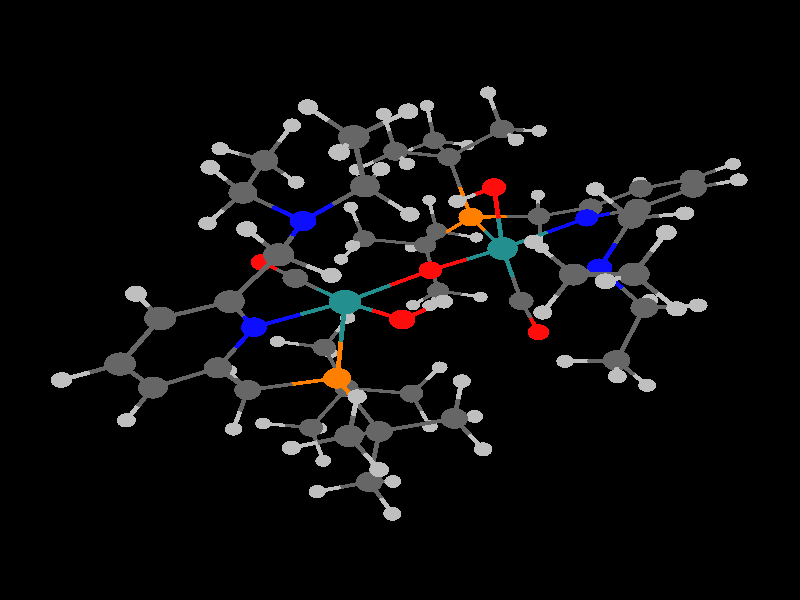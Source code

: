 global_settings {
	ambient_light rgb <0.200000002980232, 0.200000002980232, 0.200000002980232>
	max_trace_level 15
}

background { color rgb <0,0,0> }

camera {
	perspective
	location <-10.2051560553471, -20.3922798595281, -3.00926082283267>
	angle 40
	up <0.522169643495748, -0.344104570535094, 0.78034025139575>
	right <0.746540783627538, -0.257951622446991, -0.613300757261677> * 1
	direction <0.412329627594604, 0.902802860548095, 0.122193589004792> }

light_source {
	<43.9427768813769, -107.77987986832, -5.31667710092318>
	color rgb <1, 1, 1>
	fade_distance 159.66947776843
	fade_power 0
	parallel
	point_at <-43.9427768813769, 107.77987986832, 5.31667710092318>
}

light_source {
	<-2.03970395345158, 33.2822672528494, 87.6565932752919>
	color rgb <0.300000011920929, 0.300000011920929, 0.300000011920929>
	fade_distance 159.66947776843
	fade_power 0
	parallel
	point_at <2.03970395345158, -33.2822672528494, -87.6565932752919>
}

#default {
	finish {ambient .8 diffuse 1 specular 1 roughness .005 metallic 0.5}
}

union {
}
union {
cylinder {
	<1.568954, -0.687094, -5.169168>, 	<1.41104836444186, -0.899768470949413, -4.74283241313675>, 0.05
	pigment { rgbt <0.75, 0.75, 0.75, 0> }
}
cylinder {
	<1.41104836444186, -0.899768470949413, -4.74283241313675>, 	<1.222941, -1.15312, -4.234954>, 0.05
	pigment { rgbt <0.400000005960464, 0.400000005960464, 0.400000005960464, 0> }
}
cylinder {
	<-4.349431, 1.028586, -4.644728>, 	<-4.21000627168451, 1.2814532013926, -4.23232959624133>, 0.05
	pigment { rgbt <0.75, 0.75, 0.75, 0> }
}
cylinder {
	<-4.21000627168451, 1.2814532013926, -4.23232959624133>, 	<-4.043995, 1.582539, -3.741292>, 0.05
	pigment { rgbt <0.400000005960464, 0.400000005960464, 0.400000005960464, 0> }
}
cylinder {
	<0.485572, -1.925159, -4.499652>, 	<0.822078035117165, -1.57283094871791, -4.37885430646604>, 0.05
	pigment { rgbt <0.75, 0.75, 0.75, 0> }
}
cylinder {
	<0.822078035117165, -1.57283094871791, -4.37885430646604>, 	<1.222941, -1.15312, -4.234954>, 0.05
	pigment { rgbt <0.400000005960464, 0.400000005960464, 0.400000005960464, 0> }
}
cylinder {
	<-2.302043, -0.421334, -4.395086>, 	<-2.18579927454827, -0.188495503024698, -3.96384210637848>, 0.05
	pigment { rgbt <0.75, 0.75, 0.75, 0> }
}
cylinder {
	<-2.18579927454827, -0.188495503024698, -3.96384210637848>, 	<-2.0474, 0.088721, -3.450405>, 0.05
	pigment { rgbt <0.400000005960464, 0.400000005960464, 0.400000005960464, 0> }
}
cylinder {
	<1.222941, -1.15312, -4.234954>, 	<0.946419100869423, -0.735621919547315, -3.9107933365865>, 0.05
	pigment { rgbt <0.400000005960464, 0.400000005960464, 0.400000005960464, 0> }
}
cylinder {
	<0.946419100869423, -0.735621919547315, -3.9107933365865>, 	<0.714398, -0.385312, -3.6388>, 0.05
	pigment { rgbt <0.75, 0.75, 0.75, 0> }
}
cylinder {
	<1.222941, -1.15312, -4.234954>, 	<1.815443, -1.437069, -3.8586355>, 0.05
	pigment { rgbt <0.400000005960464, 0.400000005960464, 0.400000005960464, 0> }
}
cylinder {
	<1.815443, -1.437069, -3.8586355>, 	<2.407945, -1.721018, -3.482317>, 0.05
	pigment { rgbt <0.400000005960464, 0.400000005960464, 0.400000005960464, 0> }
}
cylinder {
	<-3.397819, 2.406912, -4.071776>, 	<-3.692667650565, 2.03075246047482, -3.92097689660816>, 0.05
	pigment { rgbt <0.75, 0.75, 0.75, 0> }
}
cylinder {
	<-3.692667650565, 2.03075246047482, -3.92097689660816>, 	<-4.043995, 1.582539, -3.741292>, 0.05
	pigment { rgbt <0.400000005960464, 0.400000005960464, 0.400000005960464, 0> }
}
cylinder {
	<2.853437, -2.560238, -4.059489>, 	<2.64992602901705, -2.17686304137377, -3.79582358256451>, 0.05
	pigment { rgbt <0.75, 0.75, 0.75, 0> }
}
cylinder {
	<2.64992602901705, -2.17686304137377, -3.79582358256451>, 	<2.407945, -1.721018, -3.482317>, 0.05
	pigment { rgbt <0.400000005960464, 0.400000005960464, 0.400000005960464, 0> }
}
cylinder {
	<1.184073, -4.274653, -3.785843>, 	<1.11450344893663, -4.32107773456669, -3.29008366877336>, 0.05
	pigment { rgbt <0.75, 0.75, 0.75, 0> }
}
cylinder {
	<1.11450344893663, -4.32107773456669, -3.29008366877336>, 	<1.03165, -4.376367, -2.699662>, 0.05
	pigment { rgbt <0.400000005960464, 0.400000005960464, 0.400000005960464, 0> }
}
cylinder {
	<-4.043995, 1.582539, -3.741292>, 	<-4.54135923112815, 1.8129799443031, -3.50074032513534>, 0.05
	pigment { rgbt <0.400000005960464, 0.400000005960464, 0.400000005960464, 0> }
}
cylinder {
	<-4.54135923112815, 1.8129799443031, -3.50074032513534>, 	<-4.958961, 2.006465, -3.298766>, 0.05
	pigment { rgbt <0.75, 0.75, 0.75, 0> }
}
cylinder {
	<-4.043995, 1.582539, -3.741292>, 	<-3.689323, 1.093913, -3.273445>, 0.05
	pigment { rgbt <0.400000005960464, 0.400000005960464, 0.400000005960464, 0> }
}
cylinder {
	<-3.689323, 1.093913, -3.273445>, 	<-3.334651, 0.605287, -2.805598>, 0.05
	pigment { rgbt <0.400000005960464, 0.400000005960464, 0.400000005960464, 0> }
}
cylinder {
	<-1.3366, 0.891305, -3.685282>, 	<-1.66091311862764, 0.52511406021293, -3.57811585992698>, 0.05
	pigment { rgbt <0.75, 0.75, 0.75, 0> }
}
cylinder {
	<-1.66091311862764, 0.52511406021293, -3.57811585992698>, 	<-2.0474, 0.088721, -3.450405>, 0.05
	pigment { rgbt <0.400000005960464, 0.400000005960464, 0.400000005960464, 0> }
}
cylinder {
	<-4.463719, -1.065224, -3.537707>, 	<-4.37106880445379, -0.849317756528368, -3.09226873243347>, 0.05
	pigment { rgbt <0.75, 0.75, 0.75, 0> }
}
cylinder {
	<-4.37106880445379, -0.849317756528368, -3.09226873243347>, 	<-4.260757, -0.592254, -2.561918>, 0.05
	pigment { rgbt <0.400000005960464, 0.400000005960464, 0.400000005960464, 0> }
}
cylinder {
	<2.407945, -1.721018, -3.482317>, 	<2.83433819644612, -1.30232531500901, -3.4404406109602>, 0.05
	pigment { rgbt <0.400000005960464, 0.400000005960464, 0.400000005960464, 0> }
}
cylinder {
	<2.83433819644612, -1.30232531500901, -3.4404406109602>, 	<3.192401, -0.950729, -3.405275>, 0.05
	pigment { rgbt <0.75, 0.75, 0.75, 0> }
}
cylinder {
	<2.407945, -1.721018, -3.482317>, 	<2.25043535689289, -1.93749383401835, -2.78867438355241>, 0.05
	pigment { rgbt <0.400000005960464, 0.400000005960464, 0.400000005960464, 0> }
}
cylinder {
	<2.25043535689289, -1.93749383401835, -2.78867438355241>, 	<2.09801, -2.146982, -2.117422>, 0.05
	pigment { rgbt <0.0500000007450581, 0.0500000007450581, 1, 0> }
}
cylinder {
	<-2.0474, 0.088721, -3.450405>, 	<-2.6910255, 0.347004, -3.1280015>, 0.05
	pigment { rgbt <0.400000005960464, 0.400000005960464, 0.400000005960464, 0> }
}
cylinder {
	<-2.6910255, 0.347004, -3.1280015>, 	<-3.334651, 0.605287, -2.805598>, 0.05
	pigment { rgbt <0.400000005960464, 0.400000005960464, 0.400000005960464, 0> }
}
cylinder {
	<-2.0474, 0.088721, -3.450405>, 	<-1.79086585834551, -0.306443729004867, -3.08346931343157>, 0.05
	pigment { rgbt <0.400000005960464, 0.400000005960464, 0.400000005960464, 0> }
}
cylinder {
	<-1.79086585834551, -0.306443729004867, -3.08346931343157>, 	<-1.575572, -0.638082, -2.775522>, 0.05
	pigment { rgbt <0.75, 0.75, 0.75, 0> }
}
cylinder {
	<-1.503027, 3.020526, -3.356577>, 	<-1.3426600433989, 3.08898000175371, -2.8866569033319>, 0.05
	pigment { rgbt <0.75, 0.75, 0.75, 0> }
}
cylinder {
	<-1.3426600433989, 3.08898000175371, -2.8866569033319>, 	<-1.151578, 3.170545, -2.326733>, 0.05
	pigment { rgbt <0.400000005960464, 0.400000005960464, 0.400000005960464, 0> }
}
cylinder {
	<-3.334651, 0.605287, -2.805598>, 	<-3.797704, 0.00651650000000004, -2.683758>, 0.05
	pigment { rgbt <0.400000005960464, 0.400000005960464, 0.400000005960464, 0> }
}
cylinder {
	<-3.797704, 0.00651650000000004, -2.683758>, 	<-4.260757, -0.592254, -2.561918>, 0.05
	pigment { rgbt <0.400000005960464, 0.400000005960464, 0.400000005960464, 0> }
}
cylinder {
	<-3.334651, 0.605287, -2.805598>, 	<-3.11213134476039, 0.967020510830412, -1.9628541127943>, 0.05
	pigment { rgbt <0.400000005960464, 0.400000005960464, 0.400000005960464, 0> }
}
cylinder {
	<-3.11213134476039, 0.967020510830412, -1.9628541127943>, 	<-2.885839, 1.334887, -1.105822>, 0.05
	pigment { rgbt <1, 0.5, 0, 0> }
}
cylinder {
	<1.03165, -4.376367, -2.699662>, 	<0.520090079140864, -4.67569145258838, -2.61832393398663>, 0.05
	pigment { rgbt <0.400000005960464, 0.400000005960464, 0.400000005960464, 0> }
}
cylinder {
	<0.520090079140864, -4.67569145258838, -2.61832393398663>, 	<0.090619, -4.926984, -2.550038>, 0.05
	pigment { rgbt <0.75, 0.75, 0.75, 0> }
}
cylinder {
	<1.03165, -4.376367, -2.699662>, 	<1.47397284152422, -4.71587064966772, -2.48230740892184>, 0.05
	pigment { rgbt <0.400000005960464, 0.400000005960464, 0.400000005960464, 0> }
}
cylinder {
	<1.47397284152422, -4.71587064966772, -2.48230740892184>, 	<1.845342, -5.000914, -2.299819>, 0.05
	pigment { rgbt <0.75, 0.75, 0.75, 0> }
}
cylinder {
	<1.03165, -4.376367, -2.699662>, 	<0.984031, -3.701291, -2.3501345>, 0.05
	pigment { rgbt <0.400000005960464, 0.400000005960464, 0.400000005960464, 0> }
}
cylinder {
	<0.984031, -3.701291, -2.3501345>, 	<0.936412, -3.026215, -2.000607>, 0.05
	pigment { rgbt <0.400000005960464, 0.400000005960464, 0.400000005960464, 0> }
}
cylinder {
	<-3.86357, 3.856238, -2.694886>, 	<-3.65524605920309, 3.96763017772171, -2.25477849050583>, 0.05
	pigment { rgbt <0.75, 0.75, 0.75, 0> }
}
cylinder {
	<-3.65524605920309, 3.96763017772171, -2.25477849050583>, 	<-3.406884, 4.100431, -1.730086>, 0.05
	pigment { rgbt <0.400000005960464, 0.400000005960464, 0.400000005960464, 0> }
}
cylinder {
	<1.960538, 1.730063, -2.651567>, 	<1.93537090740357, 1.40215146260866, -2.18558149194882>, 0.05
	pigment { rgbt <1, 0.0500000007450581, 0.0500000007450581, 0> }
}
cylinder {
	<1.93537090740357, 1.40215146260866, -2.18558149194882>, 	<1.908933, 1.057682, -1.696066>, 0.05
	pigment { rgbt <0.400000005960464, 0.400000005960464, 0.400000005960464, 0> }
}
cylinder {
	<-4.260757, -0.592254, -2.561918>, 	<-4.78873709333667, -0.429538996274671, -2.3319214990172>, 0.05
	pigment { rgbt <0.400000005960464, 0.400000005960464, 0.400000005960464, 0> }
}
cylinder {
	<-4.78873709333667, -0.429538996274671, -2.3319214990172>, 	<-5.232021, -0.292926, -2.13882>, 0.05
	pigment { rgbt <0.75, 0.75, 0.75, 0> }
}
cylinder {
	<-4.260757, -0.592254, -2.561918>, 	<-3.99159890691414, -0.994627647689052, -2.21128800157256>, 0.05
	pigment { rgbt <0.400000005960464, 0.400000005960464, 0.400000005960464, 0> }
}
cylinder {
	<-3.99159890691414, -0.994627647689052, -2.21128800157256>, 	<-3.765669, -1.332378, -1.916971>, 0.05
	pigment { rgbt <0.75, 0.75, 0.75, 0> }
}
cylinder {
	<0.065265, -2.47795, -2.380492>, 	<0.462727113200479, -2.72809672092524, -2.20716890427314>, 0.05
	pigment { rgbt <0.75, 0.75, 0.75, 0> }
}
cylinder {
	<0.462727113200479, -2.72809672092524, -2.20716890427314>, 	<0.936412, -3.026215, -2.000607>, 0.05
	pigment { rgbt <0.400000005960464, 0.400000005960464, 0.400000005960464, 0> }
}
cylinder {
	<-1.151578, 3.170545, -2.326733>, 	<-0.883600092086452, 3.70605728687843, -2.30505280493213>, 0.05
	pigment { rgbt <0.400000005960464, 0.400000005960464, 0.400000005960464, 0> }
}
cylinder {
	<-0.883600092086452, 3.70605728687843, -2.30505280493213>, 	<-0.658555, 4.155775, -2.286846>, 0.05
	pigment { rgbt <0.75, 0.75, 0.75, 0> }
}
cylinder {
	<-1.151578, 3.170545, -2.326733>, 	<-0.738055803534386, 2.75644100052744, -2.21033923040287>, 0.05
	pigment { rgbt <0.400000005960464, 0.400000005960464, 0.400000005960464, 0> }
}
cylinder {
	<-0.738055803534386, 2.75644100052744, -2.21033923040287>, 	<-0.391065, 2.408962, -2.112672>, 0.05
	pigment { rgbt <0.75, 0.75, 0.75, 0> }
}
cylinder {
	<-1.151578, 3.170545, -2.326733>, 	<-1.7228245, 3.152068, -1.819953>, 0.05
	pigment { rgbt <0.400000005960464, 0.400000005960464, 0.400000005960464, 0> }
}
cylinder {
	<-1.7228245, 3.152068, -1.819953>, 	<-2.294071, 3.133591, -1.313173>, 0.05
	pigment { rgbt <0.400000005960464, 0.400000005960464, 0.400000005960464, 0> }
}
cylinder {
	<2.09801, -2.146982, -2.117422>, 	<1.52674852818451, -2.57937938502369, -2.05997363246655>, 0.05
	pigment { rgbt <0.0500000007450581, 0.0500000007450581, 1, 0> }
}
cylinder {
	<1.52674852818451, -2.57937938502369, -2.05997363246655>, 	<0.936412, -3.026215, -2.000607>, 0.05
	pigment { rgbt <0.400000005960464, 0.400000005960464, 0.400000005960464, 0> }
}
cylinder {
	<2.09801, -2.146982, -2.117422>, 	<2.67206402296035, -2.43769832996939, -1.80604056903883>, 0.05
	pigment { rgbt <0.0500000007450581, 0.0500000007450581, 1, 0> }
}
cylinder {
	<2.67206402296035, -2.43769832996939, -1.80604056903883>, 	<3.265391, -2.738175, -1.484205>, 0.05
	pigment { rgbt <0.400000005960464, 0.400000005960464, 0.400000005960464, 0> }
}
cylinder {
	<3.675017, -3.590363, -2.060686>, 	<3.48795904816093, -3.20120669189984, -1.79743280041272>, 0.05
	pigment { rgbt <0.75, 0.75, 0.75, 0> }
}
cylinder {
	<3.48795904816093, -3.20120669189984, -1.79743280041272>, 	<3.265391, -2.738175, -1.484205>, 0.05
	pigment { rgbt <0.400000005960464, 0.400000005960464, 0.400000005960464, 0> }
}
cylinder {
	<0.936412, -3.026215, -2.000607>, 	<0.847702162869345, -3.09985463529524, -1.41385311403712>, 0.05
	pigment { rgbt <0.400000005960464, 0.400000005960464, 0.400000005960464, 0> }
}
cylinder {
	<0.847702162869345, -3.09985463529524, -1.41385311403712>, 	<0.773234, -3.161672, -0.921298>, 0.05
	pigment { rgbt <0.75, 0.75, 0.75, 0> }
}
cylinder {
	<5.92828, -3.027757, -1.955936>, 	<5.82046909249083, -2.58698153183913, -1.75264483780192>, 0.05
	pigment { rgbt <0.75, 0.75, 0.75, 0> }
}
cylinder {
	<5.82046909249083, -2.58698153183913, -1.75264483780192>, 	<5.691843, -2.061105, -1.510104>, 0.05
	pigment { rgbt <0.400000005960464, 0.400000005960464, 0.400000005960464, 0> }
}
cylinder {
	<-2.969347, 5.109058, -1.818883>, 	<-3.16907524141309, 4.64863683115769, -1.77834867112551>, 0.05
	pigment { rgbt <0.75, 0.75, 0.75, 0> }
}
cylinder {
	<-3.16907524141309, 4.64863683115769, -1.77834867112551>, 	<-3.406884, 4.100431, -1.730086>, 0.05
	pigment { rgbt <0.400000005960464, 0.400000005960464, 0.400000005960464, 0> }
}
cylinder {
	<-3.406884, 4.100431, -1.730086>, 	<-2.8504775, 3.617011, -1.5216295>, 0.05
	pigment { rgbt <0.400000005960464, 0.400000005960464, 0.400000005960464, 0> }
}
cylinder {
	<-2.8504775, 3.617011, -1.5216295>, 	<-2.294071, 3.133591, -1.313173>, 0.05
	pigment { rgbt <0.400000005960464, 0.400000005960464, 0.400000005960464, 0> }
}
cylinder {
	<-3.406884, 4.100431, -1.730086>, 	<-3.8398636264025, 4.13537778775966, -1.31915802880798>, 0.05
	pigment { rgbt <0.400000005960464, 0.400000005960464, 0.400000005960464, 0> }
}
cylinder {
	<-3.8398636264025, 4.13537778775966, -1.31915802880798>, 	<-4.20333, 4.164714, -0.974203>, 0.05
	pigment { rgbt <0.75, 0.75, 0.75, 0> }
}
cylinder {
	<1.908933, 1.057682, -1.696066>, 	<1.92930205419998, 0.474039556511816, -1.03110824879404>, 0.05
	pigment { rgbt <0.400000005960464, 0.400000005960464, 0.400000005960464, 0> }
}
cylinder {
	<1.92930205419998, 0.474039556511816, -1.03110824879404>, 	<1.95096, -0.146534, -0.324074>, 0.05
	pigment { rgbt <0.140000000596046, 0.560000002384186, 0.560000002384186, 0> }
}
cylinder {
	<5.691843, -2.061105, -1.510104>, 	<5.0265085, -1.903493, -1.3799065>, 0.05
	pigment { rgbt <0.400000005960464, 0.400000005960464, 0.400000005960464, 0> }
}
cylinder {
	<5.0265085, -1.903493, -1.3799065>, 	<4.361174, -1.745881, -1.249709>, 0.05
	pigment { rgbt <0.400000005960464, 0.400000005960464, 0.400000005960464, 0> }
}
cylinder {
	<5.691843, -2.061105, -1.510104>, 	<6.1911955, -1.604025, -1.353957>, 0.05
	pigment { rgbt <0.400000005960464, 0.400000005960464, 0.400000005960464, 0> }
}
cylinder {
	<6.1911955, -1.604025, -1.353957>, 	<6.690548, -1.146945, -1.19781>, 0.05
	pigment { rgbt <0.400000005960464, 0.400000005960464, 0.400000005960464, 0> }
}
cylinder {
	<3.265391, -2.738175, -1.484205>, 	<3.8132825, -2.242028, -1.366957>, 0.05
	pigment { rgbt <0.400000005960464, 0.400000005960464, 0.400000005960464, 0> }
}
cylinder {
	<3.8132825, -2.242028, -1.366957>, 	<4.361174, -1.745881, -1.249709>, 0.05
	pigment { rgbt <0.400000005960464, 0.400000005960464, 0.400000005960464, 0> }
}
cylinder {
	<3.265391, -2.738175, -1.484205>, 	<3.08679572363111, -2.91875269388128, -0.939874886203826>, 0.05
	pigment { rgbt <0.400000005960464, 0.400000005960464, 0.400000005960464, 0> }
}
cylinder {
	<3.08679572363111, -2.91875269388128, -0.939874886203826>, 	<2.936744, -3.07047, -0.482541>, 0.05
	pigment { rgbt <0.75, 0.75, 0.75, 0> }
}
cylinder {
	<7.739072, -1.37674, -1.395268>, 	<7.2609234524462, -1.27194874535526, -1.30522308361957>, 0.05
	pigment { rgbt <0.75, 0.75, 0.75, 0> }
}
cylinder {
	<7.2609234524462, -1.27194874535526, -1.30522308361957>, 	<6.690548, -1.146945, -1.19781>, 0.05
	pigment { rgbt <0.400000005960464, 0.400000005960464, 0.400000005960464, 0> }
}
cylinder {
	<-2.294071, 3.133591, -1.313173>, 	<-2.58746971207201, 2.24179313834008, -1.21036832596078>, 0.05
	pigment { rgbt <0.400000005960464, 0.400000005960464, 0.400000005960464, 0> }
}
cylinder {
	<-2.58746971207201, 2.24179313834008, -1.21036832596078>, 	<-2.885839, 1.334887, -1.105822>, 0.05
	pigment { rgbt <1, 0.5, 0, 0> }
}
cylinder {
	<-2.294071, 3.133591, -1.313173>, 	<-2.030799, 3.3670145, -0.635967>, 0.05
	pigment { rgbt <0.400000005960464, 0.400000005960464, 0.400000005960464, 0> }
}
cylinder {
	<-2.030799, 3.3670145, -0.635967>, 	<-1.767527, 3.600438, 0.041239>, 0.05
	pigment { rgbt <0.400000005960464, 0.400000005960464, 0.400000005960464, 0> }
}
cylinder {
	<4.361174, -1.745881, -1.249709>, 	<4.18404931770693, -1.14122207063705, -0.974932546388512>, 0.05
	pigment { rgbt <0.400000005960464, 0.400000005960464, 0.400000005960464, 0> }
}
cylinder {
	<4.18404931770693, -1.14122207063705, -0.974932546388512>, 	<4.013109, -0.557675, -0.70975>, 0.05
	pigment { rgbt <0.0500000007450581, 0.0500000007450581, 1, 0> }
}
cylinder {
	<6.690548, -1.146945, -1.19781>, 	<6.508526, -0.541004, -0.911377>, 0.05
	pigment { rgbt <0.400000005960464, 0.400000005960464, 0.400000005960464, 0> }
}
cylinder {
	<6.508526, -0.541004, -0.911377>, 	<6.326504, 0.064937, -0.624944>, 0.05
	pigment { rgbt <0.400000005960464, 0.400000005960464, 0.400000005960464, 0> }
}
cylinder {
	<-2.885839, 1.334887, -1.105822>, 	<-3.71548633987022, 1.46903586467381, -0.679579388287301>, 0.05
	pigment { rgbt <1, 0.5, 0, 0> }
}
cylinder {
	<-3.71548633987022, 1.46903586467381, -0.679579388287301>, 	<-4.531047, 1.600907, -0.260574>, 0.05
	pigment { rgbt <0.400000005960464, 0.400000005960464, 0.400000005960464, 0> }
}
cylinder {
	<-2.885839, 1.334887, -1.105822>, 	<-2.42663971921674, 0.60786886853079, -0.403031061053926>, 0.05
	pigment { rgbt <1, 0.5, 0, 0> }
}
cylinder {
	<-2.42663971921674, 0.60786886853079, -0.403031061053926>, 	<-1.950901, -0.145335, 0.325073>, 0.05
	pigment { rgbt <0.140000000596046, 0.560000002384186, 0.560000002384186, 0> }
}
cylinder {
	<-1.038227, -1.826074, -1.006795>, 	<-1.48920487898239, -1.81526668834271, -0.965967119588443>, 0.05
	pigment { rgbt <0.75, 0.75, 0.75, 0> }
}
cylinder {
	<-1.48920487898239, -1.81526668834271, -0.965967119588443>, 	<-2.00709, -1.802856, -0.919082>, 0.05
	pigment { rgbt <1, 0.0500000007450581, 0.0500000007450581, 0> }
}
cylinder {
	<-5.311943, 2.007382, -0.919498>, 	<-4.95558171332982, 1.82188744758936, -0.618798541355238>, 0.05
	pigment { rgbt <0.75, 0.75, 0.75, 0> }
}
cylinder {
	<-4.95558171332982, 1.82188744758936, -0.618798541355238>, 	<-4.531047, 1.600907, -0.260574>, 0.05
	pigment { rgbt <0.400000005960464, 0.400000005960464, 0.400000005960464, 0> }
}
cylinder {
	<-2.00709, -1.802856, -0.919082>, 	<-1.9801446083509, -1.00799308178445, -0.322448428532449>, 0.05
	pigment { rgbt <1, 0.0500000007450581, 0.0500000007450581, 0> }
}
cylinder {
	<-1.9801446083509, -1.00799308178445, -0.322448428532449>, 	<-1.950901, -0.145335, 0.325073>, 0.05
	pigment { rgbt <0.140000000596046, 0.560000002384186, 0.560000002384186, 0> }
}
cylinder {
	<2.545158, 3.606855, -0.828865>, 	<2.18987144421407, 3.60375045246357, -0.474477453275776>, 0.05
	pigment { rgbt <0.75, 0.75, 0.75, 0> }
}
cylinder {
	<2.18987144421407, 3.60375045246357, -0.474477453275776>, 	<1.766618, 3.600052, -0.052295>, 0.05
	pigment { rgbt <0.400000005960464, 0.400000005960464, 0.400000005960464, 0> }
}
cylinder {
	<4.013109, -0.557675, -0.70975>, 	<4.48797786028407, -0.120813859476243, -0.552637444281715>, 0.05
	pigment { rgbt <0.0500000007450581, 0.0500000007450581, 1, 0> }
}
cylinder {
	<4.48797786028407, -0.120813859476243, -0.552637444281715>, 	<4.980008, 0.331835, -0.389847>, 0.05
	pigment { rgbt <0.400000005960464, 0.400000005960464, 0.400000005960464, 0> }
}
cylinder {
	<4.013109, -0.557675, -0.70975>, 	<3.02061878557903, -0.359797242744218, -0.524128274345344>, 0.05
	pigment { rgbt <0.0500000007450581, 0.0500000007450581, 1, 0> }
}
cylinder {
	<3.02061878557903, -0.359797242744218, -0.524128274345344>, 	<1.95096, -0.146534, -0.324074>, 0.05
	pigment { rgbt <0.140000000596046, 0.560000002384186, 0.560000002384186, 0> }
}
cylinder {
	<6.326504, 0.064937, -0.624944>, 	<5.653256, 0.198386, -0.5073955>, 0.05
	pigment { rgbt <0.400000005960464, 0.400000005960464, 0.400000005960464, 0> }
}
cylinder {
	<5.653256, 0.198386, -0.5073955>, 	<4.980008, 0.331835, -0.389847>, 0.05
	pigment { rgbt <0.400000005960464, 0.400000005960464, 0.400000005960464, 0> }
}
cylinder {
	<6.326504, 0.064937, -0.624944>, 	<6.73378645707857, 0.469620138326137, -0.475699690961451>, 0.05
	pigment { rgbt <0.400000005960464, 0.400000005960464, 0.400000005960464, 0> }
}
cylinder {
	<6.73378645707857, 0.469620138326137, -0.475699690961451>, 	<7.07516, 0.808815, -0.350607>, 0.05
	pigment { rgbt <0.75, 0.75, 0.75, 0> }
}
cylinder {
	<4.328264, 2.353522, -0.528098>, 	<4.42062791071654, 2.01069153304543, -0.170839951653474>, 0.05
	pigment { rgbt <0.75, 0.75, 0.75, 0> }
}
cylinder {
	<4.42062791071654, 2.01069153304543, -0.170839951653474>, 	<4.530596, 1.602519, 0.25451>, 0.05
	pigment { rgbt <0.400000005960464, 0.400000005960464, 0.400000005960464, 0> }
}
cylinder {
	<0.949477, 2.962483, -0.401867>, 	<1.32218855940333, 3.25328879265662, -0.242421414423286>, 0.05
	pigment { rgbt <0.75, 0.75, 0.75, 0> }
}
cylinder {
	<1.32218855940333, 3.25328879265662, -0.242421414423286>, 	<1.766618, 3.600052, -0.052295>, 0.05
	pigment { rgbt <0.400000005960464, 0.400000005960464, 0.400000005960464, 0> }
}
cylinder {
	<4.980008, 0.331835, -0.389847>, 	<4.755302, 0.967177, -0.0676685>, 0.05
	pigment { rgbt <0.400000005960464, 0.400000005960464, 0.400000005960464, 0> }
}
cylinder {
	<4.755302, 0.967177, -0.0676685>, 	<4.530596, 1.602519, 0.25451>, 0.05
	pigment { rgbt <0.400000005960464, 0.400000005960464, 0.400000005960464, 0> }
}
cylinder {
	<1.95096, -0.146534, -0.324074>, 	<0.93422210736904, -0.301489681976485, -0.15407859074215>, 0.05
	pigment { rgbt <0.140000000596046, 0.560000002384186, 0.560000002384186, 0> }
}
cylinder {
	<0.93422210736904, -0.301489681976485, -0.15407859074215>, 	<0.000194, -0.44384, 0.002088>, 0.05
	pigment { rgbt <1, 0.0500000007450581, 0.0500000007450581, 0> }
}
cylinder {
	<1.95096, -0.146534, -0.324074>, 	<1.98081110500207, -1.00723791165902, 0.32582352741923>, 0.05
	pigment { rgbt <0.140000000596046, 0.560000002384186, 0.560000002384186, 0> }
}
cylinder {
	<1.98081110500207, -1.00723791165902, 0.32582352741923>, 	<2.008316, -1.800293, 0.924641>, 0.05
	pigment { rgbt <1, 0.0500000007450581, 0.0500000007450581, 0> }
}
cylinder {
	<1.95096, -0.146534, -0.324074>, 	<2.42674739441725, 0.609081608264149, 0.401312078657098>, 0.05
	pigment { rgbt <0.140000000596046, 0.560000002384186, 0.560000002384186, 0> }
}
cylinder {
	<2.42674739441725, 0.609081608264149, 0.401312078657098>, 	<2.885992, 1.338425, 1.101477>, 0.05
	pigment { rgbt <1, 0.5, 0, 0> }
}
cylinder {
	<-4.531047, 1.600907, -0.260574>, 	<-4.7556675, 0.966514, 0.063514>, 0.05
	pigment { rgbt <0.400000005960464, 0.400000005960464, 0.400000005960464, 0> }
}
cylinder {
	<-4.7556675, 0.966514, 0.063514>, 	<-4.980288, 0.332121, 0.387602>, 0.05
	pigment { rgbt <0.400000005960464, 0.400000005960464, 0.400000005960464, 0> }
}
cylinder {
	<-4.531047, 1.600907, -0.260574>, 	<-4.42155771741817, 2.01052206392509, 0.163509121677735>, 0.05
	pigment { rgbt <0.400000005960464, 0.400000005960464, 0.400000005960464, 0> }
}
cylinder {
	<-4.42155771741817, 2.01052206392509, 0.163509121677735>, 	<-4.329596, 2.354564, 0.519703>, 0.05
	pigment { rgbt <0.75, 0.75, 0.75, 0> }
}
cylinder {
	<-1.389138, 4.630952, -0.060729>, 	<-1.56185861464288, 4.16056038851529, -0.0141843709703383>, 0.05
	pigment { rgbt <0.75, 0.75, 0.75, 0> }
}
cylinder {
	<-1.56185861464288, 4.16056038851529, -0.0141843709703383>, 	<-1.767527, 3.600438, 0.041239>, 0.05
	pigment { rgbt <0.400000005960464, 0.400000005960464, 0.400000005960464, 0> }
}
cylinder {
	<1.766618, 3.600052, -0.052295>, 	<1.56076752302183, 4.16026517757083, 0.00150863276453234>, 0.05
	pigment { rgbt <0.400000005960464, 0.400000005960464, 0.400000005960464, 0> }
}
cylinder {
	<1.56076752302183, 4.16026517757083, 0.00150863276453234>, 	<1.387894, 4.630733, 0.046693>, 0.05
	pigment { rgbt <0.75, 0.75, 0.75, 0> }
}
cylinder {
	<1.766618, 3.600052, -0.052295>, 	<2.0300035, 3.368711, 0.625567>, 0.05
	pigment { rgbt <0.400000005960464, 0.400000005960464, 0.400000005960464, 0> }
}
cylinder {
	<2.0300035, 3.368711, 0.625567>, 	<2.293389, 3.13737, 1.303429>, 0.05
	pigment { rgbt <0.400000005960464, 0.400000005960464, 0.400000005960464, 0> }
}
cylinder {
	<0.000194, -0.44384, 0.002088>, 	<-0.933991300624409, -0.300915650768984, 0.156733385961306>, 0.05
	pigment { rgbt <1, 0.0500000007450581, 0.0500000007450581, 0> }
}
cylinder {
	<-0.933991300624409, -0.300915650768984, 0.156733385961306>, 	<-1.950901, -0.145335, 0.325073>, 0.05
	pigment { rgbt <0.140000000596046, 0.560000002384186, 0.560000002384186, 0> }
}
cylinder {
	<-1.767527, 3.600438, 0.041239>, 	<-1.32300903235038, 3.25436725430002, 0.232423213504755>, 0.05
	pigment { rgbt <0.400000005960464, 0.400000005960464, 0.400000005960464, 0> }
}
cylinder {
	<-1.32300903235038, 3.25436725430002, 0.232423213504755>, 	<-0.950223, 2.964142, 0.392756>, 0.05
	pigment { rgbt <0.75, 0.75, 0.75, 0> }
}
cylinder {
	<-1.767527, 3.600438, 0.041239>, 	<-2.19082131692935, 3.6052319087825, 0.463367186929527>, 0.05
	pigment { rgbt <0.400000005960464, 0.400000005960464, 0.400000005960464, 0> }
}
cylinder {
	<-2.19082131692935, 3.6052319087825, 0.463367186929527>, 	<-2.546142, 3.609256, 0.817709>, 0.05
	pigment { rgbt <0.75, 0.75, 0.75, 0> }
}
cylinder {
	<4.530596, 1.602519, 0.25451>, 	<4.95525232213614, 1.82487262096733, 0.611743867508577>, 0.05
	pigment { rgbt <0.400000005960464, 0.400000005960464, 0.400000005960464, 0> }
}
cylinder {
	<4.95525232213614, 1.82487262096733, 0.611743867508577>, 	<5.311716, 2.01152, 0.911612>, 0.05
	pigment { rgbt <0.75, 0.75, 0.75, 0> }
}
cylinder {
	<4.530596, 1.602519, 0.25451>, 	<3.71533485400956, 1.47160263527682, 0.674367477566688>, 0.05
	pigment { rgbt <0.400000005960464, 0.400000005960464, 0.400000005960464, 0> }
}
cylinder {
	<3.71533485400956, 1.47160263527682, 0.674367477566688>, 	<2.885992, 1.338425, 1.101477>, 0.05
	pigment { rgbt <1, 0.5, 0, 0> }
}
cylinder {
	<-1.950901, -0.145335, 0.325073>, 	<-3.0206504826501, -0.358334931174126, 0.525173652769419>, 0.05
	pigment { rgbt <0.140000000596046, 0.560000002384186, 0.560000002384186, 0> }
}
cylinder {
	<-3.0206504826501, -0.358334931174126, 0.525173652769419>, 	<-4.013228, -0.555969, 0.710839>, 0.05
	pigment { rgbt <0.0500000007450581, 0.0500000007450581, 1, 0> }
}
cylinder {
	<-1.950901, -0.145335, 0.325073>, 	<-1.92995370774374, 0.477564026314132, 1.03009615151709>, 0.05
	pigment { rgbt <0.140000000596046, 0.560000002384186, 0.560000002384186, 0> }
}
cylinder {
	<-1.92995370774374, 0.477564026314132, 1.03009615151709>, 	<-1.910253, 1.063394, 1.693163>, 0.05
	pigment { rgbt <0.400000005960464, 0.400000005960464, 0.400000005960464, 0> }
}
cylinder {
	<-7.07561, 0.808242, 0.346002>, 	<-6.73417035067697, 0.469560584758866, 0.472298934953603>, 0.05
	pigment { rgbt <0.75, 0.75, 0.75, 0> }
}
cylinder {
	<-6.73417035067697, 0.469560584758866, 0.472298934953603>, 	<-6.326809, 0.06549, 0.62298>, 0.05
	pigment { rgbt <0.400000005960464, 0.400000005960464, 0.400000005960464, 0> }
}
cylinder {
	<-4.980288, 0.332121, 0.387602>, 	<-5.6535485, 0.1988055, 0.505291>, 0.05
	pigment { rgbt <0.400000005960464, 0.400000005960464, 0.400000005960464, 0> }
}
cylinder {
	<-5.6535485, 0.1988055, 0.505291>, 	<-6.326809, 0.06549, 0.62298>, 0.05
	pigment { rgbt <0.400000005960464, 0.400000005960464, 0.400000005960464, 0> }
}
cylinder {
	<-4.980288, 0.332121, 0.387602>, 	<-4.48817577052168, -0.119805405680513, 0.552089085309993>, 0.05
	pigment { rgbt <0.400000005960464, 0.400000005960464, 0.400000005960464, 0> }
}
cylinder {
	<-4.48817577052168, -0.119805405680513, 0.552089085309993>, 	<-4.013228, -0.555969, 0.710839>, 0.05
	pigment { rgbt <0.0500000007450581, 0.0500000007450581, 1, 0> }
}
cylinder {
	<-2.935701, -3.069229, 0.492523>, 	<-3.08603611191293, -2.91599875420027, 0.949252856898336>, 0.05
	pigment { rgbt <0.75, 0.75, 0.75, 0> }
}
cylinder {
	<-3.08603611191293, -2.91599875420027, 0.949252856898336>, 	<-3.264969, -2.73362, 1.492865>, 0.05
	pigment { rgbt <0.400000005960464, 0.400000005960464, 0.400000005960464, 0> }
}
cylinder {
	<-6.326809, 0.06549, 0.62298>, 	<-6.508732, -0.5395995, 0.9112635>, 0.05
	pigment { rgbt <0.400000005960464, 0.400000005960464, 0.400000005960464, 0> }
}
cylinder {
	<-6.508732, -0.5395995, 0.9112635>, 	<-6.690655, -1.144689, 1.199547>, 0.05
	pigment { rgbt <0.400000005960464, 0.400000005960464, 0.400000005960464, 0> }
}
cylinder {
	<-4.013228, -0.555969, 0.710839>, 	<-4.18405786356501, -1.13872553400065, 0.977850536087326>, 0.05
	pigment { rgbt <0.0500000007450581, 0.0500000007450581, 1, 0> }
}
cylinder {
	<-4.18405786356501, -1.13872553400065, 0.977850536087326>, 	<-4.361068, -1.742565, 1.254522>, 0.05
	pigment { rgbt <0.400000005960464, 0.400000005960464, 0.400000005960464, 0> }
}
cylinder {
	<2.008316, -1.800293, 0.924641>, 	<1.49050645728949, -1.81240542890143, 0.972378722874171>, 0.05
	pigment { rgbt <1, 0.0500000007450581, 0.0500000007450581, 0> }
}
cylinder {
	<1.49050645728949, -1.81240542890143, 0.972378722874171>, 	<1.039595, -1.822953, 1.013949>, 0.05
	pigment { rgbt <0.75, 0.75, 0.75, 0> }
}
cylinder {
	<-0.772281, -3.157942, 0.9325>, 	<-0.847001931374349, -3.0944945592551, 1.42480511672279>, 0.05
	pigment { rgbt <0.75, 0.75, 0.75, 0> }
}
cylinder {
	<-0.847001931374349, -3.0944945592551, 1.42480511672279>, 	<-0.936013, -3.018913, 2.011262>, 0.05
	pigment { rgbt <0.400000005960464, 0.400000005960464, 0.400000005960464, 0> }
}
cylinder {
	<4.202194, 4.168304, 0.961482>, 	<3.83871678103385, 4.13984579773788, 1.30650718330066>, 0.05
	pigment { rgbt <0.75, 0.75, 0.75, 0> }
}
cylinder {
	<3.83871678103385, 4.13984579773788, 1.30650718330066>, 	<3.405725, 4.105945, 1.717518>, 0.05
	pigment { rgbt <0.400000005960464, 0.400000005960464, 0.400000005960464, 0> }
}
cylinder {
	<2.885992, 1.338425, 1.101477>, 	<2.58720158390704, 2.24545301889014, 1.2033011927746>, 0.05
	pigment { rgbt <1, 0.5, 0, 0> }
}
cylinder {
	<2.58720158390704, 2.24545301889014, 1.2033011927746>, 	<2.293389, 3.13737, 1.303429>, 0.05
	pigment { rgbt <0.400000005960464, 0.400000005960464, 0.400000005960464, 0> }
}
cylinder {
	<2.885992, 1.338425, 1.101477>, 	<3.1128051467818, 0.973316060715904, 1.9595723268587>, 0.05
	pigment { rgbt <1, 0.5, 0, 0> }
}
cylinder {
	<3.1128051467818, 0.973316060715904, 1.9595723268587>, 	<3.335837, 0.614294, 2.803362>, 0.05
	pigment { rgbt <0.400000005960464, 0.400000005960464, 0.400000005960464, 0> }
}
cylinder {
	<-6.690655, -1.144689, 1.199547>, 	<-7.26102876125399, -1.26956761712095, 1.30711837044868>, 0.05
	pigment { rgbt <0.400000005960464, 0.400000005960464, 0.400000005960464, 0> }
}
cylinder {
	<-7.26102876125399, -1.26956761712095, 1.30711837044868>, 	<-7.739176, -1.374254, 1.397296>, 0.05
	pigment { rgbt <0.75, 0.75, 0.75, 0> }
}
cylinder {
	<-6.690655, -1.144689, 1.199547>, 	<-6.191198, -1.60108, 1.357406>, 0.05
	pigment { rgbt <0.400000005960464, 0.400000005960464, 0.400000005960464, 0> }
}
cylinder {
	<-6.191198, -1.60108, 1.357406>, 	<-5.691741, -2.057471, 1.515265>, 0.05
	pigment { rgbt <0.400000005960464, 0.400000005960464, 0.400000005960464, 0> }
}
cylinder {
	<-4.361068, -1.742565, 1.254522>, 	<-3.8130185, -2.2380925, 1.3736935>, 0.05
	pigment { rgbt <0.400000005960464, 0.400000005960464, 0.400000005960464, 0> }
}
cylinder {
	<-3.8130185, -2.2380925, 1.3736935>, 	<-3.264969, -2.73362, 1.492865>, 0.05
	pigment { rgbt <0.400000005960464, 0.400000005960464, 0.400000005960464, 0> }
}
cylinder {
	<-4.361068, -1.742565, 1.254522>, 	<-5.0264045, -1.900018, 1.3848935>, 0.05
	pigment { rgbt <0.400000005960464, 0.400000005960464, 0.400000005960464, 0> }
}
cylinder {
	<-5.0264045, -1.900018, 1.3848935>, 	<-5.691741, -2.057471, 1.515265>, 0.05
	pigment { rgbt <0.400000005960464, 0.400000005960464, 0.400000005960464, 0> }
}
cylinder {
	<2.293389, 3.13737, 1.303429>, 	<2.849557, 3.6216575, 1.5104735>, 0.05
	pigment { rgbt <0.400000005960464, 0.400000005960464, 0.400000005960464, 0> }
}
cylinder {
	<2.849557, 3.6216575, 1.5104735>, 	<3.405725, 4.105945, 1.717518>, 0.05
	pigment { rgbt <0.400000005960464, 0.400000005960464, 0.400000005960464, 0> }
}
cylinder {
	<2.293389, 3.13737, 1.303429>, 	<1.722107, 3.156889, 1.810127>, 0.05
	pigment { rgbt <0.400000005960464, 0.400000005960464, 0.400000005960464, 0> }
}
cylinder {
	<1.722107, 3.156889, 1.810127>, 	<1.150825, 3.176408, 2.316825>, 0.05
	pigment { rgbt <0.400000005960464, 0.400000005960464, 0.400000005960464, 0> }
}
cylinder {
	<-3.264969, -2.73362, 1.492865>, 	<-3.48744593608675, -3.19565718071187, 1.80761223196402>, 0.05
	pigment { rgbt <0.400000005960464, 0.400000005960464, 0.400000005960464, 0> }
}
cylinder {
	<-3.48744593608675, -3.19565718071187, 1.80761223196402>, 	<-3.674427, -3.583977, 2.072142>, 0.05
	pigment { rgbt <0.75, 0.75, 0.75, 0> }
}
cylinder {
	<-3.264969, -2.73362, 1.492865>, 	<-2.67186558337355, -2.43176211565611, 1.81389474890834>, 0.05
	pigment { rgbt <0.400000005960464, 0.400000005960464, 0.400000005960464, 0> }
}
cylinder {
	<-2.67186558337355, -2.43176211565611, 1.81389474890834>, 	<-2.098027, -2.139709, 2.124497>, 0.05
	pigment { rgbt <0.0500000007450581, 0.0500000007450581, 1, 0> }
}
cylinder {
	<-5.691741, -2.057471, 1.515265>, 	<-5.82030998583408, -2.58261643344752, 1.75941289735005>, 0.05
	pigment { rgbt <0.400000005960464, 0.400000005960464, 0.400000005960464, 0> }
}
cylinder {
	<-5.82030998583408, -2.58261643344752, 1.75941289735005>, 	<-5.928073, -3.022779, 1.964051>, 0.05
	pigment { rgbt <0.75, 0.75, 0.75, 0> }
}
cylinder {
	<-1.910253, 1.063394, 1.693163>, 	<-1.9372631551019, 1.40950125244544, 2.18149699325427>, 0.05
	pigment { rgbt <0.400000005960464, 0.400000005960464, 0.400000005960464, 0> }
}
cylinder {
	<-1.9372631551019, 1.40950125244544, 2.18149699325427>, 	<-1.962975, 1.738972, 2.646358>, 0.05
	pigment { rgbt <1, 0.0500000007450581, 0.0500000007450581, 0> }
}
cylinder {
	<3.405725, 4.105945, 1.717518>, 	<3.1676744254804, 4.65418985131202, 1.76413489230601>, 0.05
	pigment { rgbt <0.400000005960464, 0.400000005960464, 0.400000005960464, 0> }
}
cylinder {
	<3.1676744254804, 4.65418985131202, 1.76413489230601>, 	<2.967743, 5.114644, 1.803287>, 0.05
	pigment { rgbt <0.75, 0.75, 0.75, 0> }
}
cylinder {
	<3.405725, 4.105945, 1.717518>, 	<3.6541154351743, 3.97480880722767, 2.24261258899361>, 0.05
	pigment { rgbt <0.400000005960464, 0.400000005960464, 0.400000005960464, 0> }
}
cylinder {
	<3.6541154351743, 3.97480880722767, 2.24261258899361>, 	<3.862463, 3.864813, 2.683057>, 0.05
	pigment { rgbt <0.75, 0.75, 0.75, 0> }
}
cylinder {
	<3.767157, -1.325931, 1.920448>, 	<3.99310302199305, -0.987193819781885, 2.21362250453177>, 0.05
	pigment { rgbt <0.75, 0.75, 0.75, 0> }
}
cylinder {
	<3.99310302199305, -0.987193819781885, 2.21362250453177>, 	<4.26228, -0.583645, 2.562891>, 0.05
	pigment { rgbt <0.400000005960464, 0.400000005960464, 0.400000005960464, 0> }
}
cylinder {
	<-0.936013, -3.018913, 2.011262>, 	<-1.52656073826233, -2.57209227867375, 2.06880921814207>, 0.05
	pigment { rgbt <0.400000005960464, 0.400000005960464, 0.400000005960464, 0> }
}
cylinder {
	<-1.52656073826233, -2.57209227867375, 2.06880921814207>, 	<-2.098027, -2.139709, 2.124497>, 0.05
	pigment { rgbt <0.0500000007450581, 0.0500000007450581, 1, 0> }
}
cylinder {
	<-0.936013, -3.018913, 2.011262>, 	<-0.46257949344635, -2.71985543016243, 2.21702530082556>, 0.05
	pigment { rgbt <0.400000005960464, 0.400000005960464, 0.400000005960464, 0> }
}
cylinder {
	<-0.46257949344635, -2.71985543016243, 2.21702530082556>, 	<-0.065329, -2.468921, 2.389678>, 0.05
	pigment { rgbt <0.75, 0.75, 0.75, 0> }
}
cylinder {
	<-0.936013, -3.018913, 2.011262>, 	<-0.983516, -3.692808, 2.3630585>, 0.05
	pigment { rgbt <0.400000005960464, 0.400000005960464, 0.400000005960464, 0> }
}
cylinder {
	<-0.983516, -3.692808, 2.3630585>, 	<-1.031019, -4.366703, 2.714855>, 0.05
	pigment { rgbt <0.400000005960464, 0.400000005960464, 0.400000005960464, 0> }
}
cylinder {
	<0.390991, 2.413543, 2.104851>, 	<0.737672457653115, 2.76160738010479, 2.2015661447613>, 0.05
	pigment { rgbt <0.75, 0.75, 0.75, 0> }
}
cylinder {
	<0.737672457653115, 2.76160738010479, 2.2015661447613>, 	<1.150825, 3.176408, 2.316825>, 0.05
	pigment { rgbt <0.400000005960464, 0.400000005960464, 0.400000005960464, 0> }
}
cylinder {
	<-2.098027, -2.139709, 2.124497>, 	<-2.2507499291736, -1.9278517959286, 2.79494839680161>, 0.05
	pigment { rgbt <0.0500000007450581, 0.0500000007450581, 1, 0> }
}
cylinder {
	<-2.2507499291736, -1.9278517959286, 2.79494839680161>, 	<-2.408567, -1.708928, 3.487763>, 0.05
	pigment { rgbt <0.400000005960464, 0.400000005960464, 0.400000005960464, 0> }
}
cylinder {
	<5.23322, -0.28524, 2.138417>, 	<4.79008422374164, -0.421431660982527, 2.33214639161173>, 0.05
	pigment { rgbt <0.75, 0.75, 0.75, 0> }
}
cylinder {
	<4.79008422374164, -0.421431660982527, 2.33214639161173>, 	<4.26228, -0.583645, 2.562891>, 0.05
	pigment { rgbt <0.400000005960464, 0.400000005960464, 0.400000005960464, 0> }
}
cylinder {
	<0.656975, 4.161098, 2.274086>, 	<0.882397478360944, 3.71162698609449, 2.29359461861429>, 0.05
	pigment { rgbt <0.75, 0.75, 0.75, 0> }
}
cylinder {
	<0.882397478360944, 3.71162698609449, 2.29359461861429>, 	<1.150825, 3.176408, 2.316825>, 0.05
	pigment { rgbt <0.400000005960464, 0.400000005960464, 0.400000005960464, 0> }
}
cylinder {
	<-1.844221, -4.992971, 2.316713>, 	<-1.47307550536243, -4.70714220637224, 2.49842505865946>, 0.05
	pigment { rgbt <0.75, 0.75, 0.75, 0> }
}
cylinder {
	<-1.47307550536243, -4.70714220637224, 2.49842505865946>, 	<-1.031019, -4.366703, 2.714855>, 0.05
	pigment { rgbt <0.400000005960464, 0.400000005960464, 0.400000005960464, 0> }
}
cylinder {
	<1.150825, 3.176408, 2.316825>, 	<1.34196681584712, 3.09660894648779, 2.87698422392976>, 0.05
	pigment { rgbt <0.400000005960464, 0.400000005960464, 0.400000005960464, 0> }
}
cylinder {
	<1.34196681584712, 3.09660894648779, 2.87698422392976>, 	<1.502384, 3.029637, 3.347102>, 0.05
	pigment { rgbt <0.75, 0.75, 0.75, 0> }
}
cylinder {
	<4.26228, -0.583645, 2.562891>, 	<3.7990585, 0.0153245, 2.6831265>, 0.05
	pigment { rgbt <0.400000005960464, 0.400000005960464, 0.400000005960464, 0> }
}
cylinder {
	<3.7990585, 0.0153245, 2.6831265>, 	<3.335837, 0.614294, 2.803362>, 0.05
	pigment { rgbt <0.400000005960464, 0.400000005960464, 0.400000005960464, 0> }
}
cylinder {
	<4.26228, -0.583645, 2.562891>, 	<4.37294615365847, -0.839050464560574, 3.09396994377671>, 0.05
	pigment { rgbt <0.400000005960464, 0.400000005960464, 0.400000005960464, 0> }
}
cylinder {
	<4.37294615365847, -0.839050464560574, 3.09396994377671>, 	<4.465894, -1.053564, 3.54002>, 0.05
	pigment { rgbt <0.75, 0.75, 0.75, 0> }
}
cylinder {
	<-0.089663, -4.917365, 2.567508>, 	<-0.519282151742684, -4.66605206277229, 2.63475470916405>, 0.05
	pigment { rgbt <0.75, 0.75, 0.75, 0> }
}
cylinder {
	<-0.519282151742684, -4.66605206277229, 2.63475470916405>, 	<-1.031019, -4.366703, 2.714855>, 0.05
	pigment { rgbt <0.400000005960464, 0.400000005960464, 0.400000005960464, 0> }
}
cylinder {
	<-1.031019, -4.366703, 2.714855>, 	<-1.11415943085649, -4.30949058145741, 3.30505524826759>, 0.05
	pigment { rgbt <0.400000005960464, 0.400000005960464, 0.400000005960464, 0> }
}
cylinder {
	<-1.11415943085649, -4.30949058145741, 3.30505524826759>, 	<-1.18397, -4.261451, 3.800629>, 0.05
	pigment { rgbt <0.75, 0.75, 0.75, 0> }
}
cylinder {
	<1.576868, -0.629555, 2.778174>, 	<1.79237288641881, -0.296998569112668, 3.08497110590972>, 0.05
	pigment { rgbt <0.75, 0.75, 0.75, 0> }
}
cylinder {
	<1.79237288641881, -0.296998569112668, 3.08497110590972>, 	<2.049159, 0.099261, 3.450537>, 0.05
	pigment { rgbt <0.400000005960464, 0.400000005960464, 0.400000005960464, 0> }
}
cylinder {
	<3.335837, 0.614294, 2.803362>, 	<2.692498, 0.3567775, 3.1269495>, 0.05
	pigment { rgbt <0.400000005960464, 0.400000005960464, 0.400000005960464, 0> }
}
cylinder {
	<2.692498, 0.3567775, 3.1269495>, 	<2.049159, 0.099261, 3.450537>, 0.05
	pigment { rgbt <0.400000005960464, 0.400000005960464, 0.400000005960464, 0> }
}
cylinder {
	<3.335837, 0.614294, 2.803362>, 	<3.690554, 1.1044975, 3.2695205>, 0.05
	pigment { rgbt <0.400000005960464, 0.400000005960464, 0.400000005960464, 0> }
}
cylinder {
	<3.690554, 1.1044975, 3.2695205>, 	<4.045271, 1.594701, 3.735679>, 0.05
	pigment { rgbt <0.400000005960464, 0.400000005960464, 0.400000005960464, 0> }
}
cylinder {
	<4.959795, 2.017705, 3.291361>, 	<4.54239496997553, 1.82464075860178, 3.49415321380785>, 0.05
	pigment { rgbt <0.75, 0.75, 0.75, 0> }
}
cylinder {
	<4.54239496997553, 1.82464075860178, 3.49415321380785>, 	<4.045271, 1.594701, 3.735679>, 0.05
	pigment { rgbt <0.400000005960464, 0.400000005960464, 0.400000005960464, 0> }
}
cylinder {
	<-3.193236, -0.939176, 3.407662>, 	<-2.83507614308566, -1.2905270361433, 3.44422386582966>, 0.05
	pigment { rgbt <0.75, 0.75, 0.75, 0> }
}
cylinder {
	<-2.83507614308566, -1.2905270361433, 3.44422386582966>, 	<-2.408567, -1.708928, 3.487763>, 0.05
	pigment { rgbt <0.400000005960464, 0.400000005960464, 0.400000005960464, 0> }
}
cylinder {
	<2.049159, 0.099261, 3.450537>, 	<1.66269563567828, 0.535950785380522, 3.57731259086321>, 0.05
	pigment { rgbt <0.400000005960464, 0.400000005960464, 0.400000005960464, 0> }
}
cylinder {
	<1.66269563567828, 0.535950785380522, 3.57731259086321>, 	<1.338402, 0.902391, 3.683694>, 0.05
	pigment { rgbt <0.75, 0.75, 0.75, 0> }
}
cylinder {
	<2.049159, 0.099261, 3.450537>, 	<2.18800723650319, -0.176470708690707, 3.96465032926608>, 0.05
	pigment { rgbt <0.400000005960464, 0.400000005960464, 0.400000005960464, 0> }
}
cylinder {
	<2.18800723650319, -0.176470708690707, 3.96465032926608>, 	<2.304628, -0.408062, 4.396462>, 0.05
	pigment { rgbt <0.75, 0.75, 0.75, 0> }
}
cylinder {
	<-2.408567, -1.708928, 3.487763>, 	<-2.65051287635037, -2.16370924671156, 3.80282924420141>, 0.05
	pigment { rgbt <0.400000005960464, 0.400000005960464, 0.400000005960464, 0> }
}
cylinder {
	<-2.65051287635037, -2.16370924671156, 3.80282924420141>, 	<-2.853994, -2.546189, 4.067806>, 0.05
	pigment { rgbt <0.75, 0.75, 0.75, 0> }
}
cylinder {
	<-2.408567, -1.708928, 3.487763>, 	<-1.816232, -1.4234505, 3.8632015>, 0.05
	pigment { rgbt <0.400000005960464, 0.400000005960464, 0.400000005960464, 0> }
}
cylinder {
	<-1.816232, -1.4234505, 3.8632015>, 	<-1.223897, -1.137973, 4.23864>, 0.05
	pigment { rgbt <0.400000005960464, 0.400000005960464, 0.400000005960464, 0> }
}
cylinder {
	<-0.714994, -0.372672, 3.639538>, 	<-0.947179778821676, -0.721838754210543, 3.91287685723532>, 0.05
	pigment { rgbt <0.75, 0.75, 0.75, 0> }
}
cylinder {
	<-0.947179778821676, -0.721838754210543, 3.91287685723532>, 	<-1.223897, -1.137973, 4.23864>, 0.05
	pigment { rgbt <0.400000005960464, 0.400000005960464, 0.400000005960464, 0> }
}
cylinder {
	<4.045271, 1.594701, 3.735679>, 	<3.6938214723876, 2.04329485442743, 3.91418180926302>, 0.05
	pigment { rgbt <0.400000005960464, 0.400000005960464, 0.400000005960464, 0> }
}
cylinder {
	<3.6938214723876, 2.04329485442743, 3.91418180926302>, 	<3.39887, 2.419774, 4.063989>, 0.05
	pigment { rgbt <0.75, 0.75, 0.75, 0> }
}
cylinder {
	<4.045271, 1.594701, 3.735679>, 	<4.21168287762767, 1.29519516663384, 4.22754501293366>, 0.05
	pigment { rgbt <0.400000005960464, 0.400000005960464, 0.400000005960464, 0> }
}
cylinder {
	<4.21168287762767, 1.29519516663384, 4.22754501293366>, 	<4.351444, 1.043655, 4.640639>, 0.05
	pigment { rgbt <0.75, 0.75, 0.75, 0> }
}
cylinder {
	<-1.223897, -1.137973, 4.23864>, 	<-0.823139469895565, -1.55712946909295, 4.3844354453875>, 0.05
	pigment { rgbt <0.400000005960464, 0.400000005960464, 0.400000005960464, 0> }
}
cylinder {
	<-0.823139469895565, -1.55712946909295, 4.3844354453875>, 	<-0.486722, -1.908992, 4.506824>, 0.05
	pigment { rgbt <0.75, 0.75, 0.75, 0> }
}
cylinder {
	<-1.223897, -1.137973, 4.23864>, 	<-1.41220664350359, -0.882515883864222, 4.74538558078149>, 0.05
	pigment { rgbt <0.400000005960464, 0.400000005960464, 0.400000005960464, 0> }
}
cylinder {
	<-1.41220664350359, -0.882515883864222, 4.74538558078149>, 	<-1.570282, -0.668074, 5.17077>, 0.05
	pigment { rgbt <0.75, 0.75, 0.75, 0> }
}
sphere {
	<1.95096, -0.146534, -0.324074>, 0.328
	pigment { rgbt <0.140000000596046, 0.560000002384186, 0.560000002384186,0> }
}
sphere {
	<2.008316, -1.800293, 0.924641>, 0.2432
	pigment { rgbt <1, 0.0500000007450581, 0.0500000007450581,0> }
}
sphere {
	<1.908933, 1.057682, -1.696066>, 0.272
	pigment { rgbt <0.400000005960464, 0.400000005960464, 0.400000005960464,0> }
}
sphere {
	<2.885992, 1.338425, 1.101477>, 0.288
	pigment { rgbt <1, 0.5, 0,0> }
}
sphere {
	<4.013109, -0.557675, -0.70975>, 0.248
	pigment { rgbt <0.0500000007450581, 0.0500000007450581, 1,0> }
}
sphere {
	<4.530596, 1.602519, 0.25451>, 0.272
	pigment { rgbt <0.400000005960464, 0.400000005960464, 0.400000005960464,0> }
}
sphere {
	<4.328264, 2.353522, -0.528098>, 0.176
	pigment { rgbt <0.75, 0.75, 0.75,0> }
}
sphere {
	<5.311716, 2.01152, 0.911612>, 0.176
	pigment { rgbt <0.75, 0.75, 0.75,0> }
}
sphere {
	<4.980008, 0.331835, -0.389847>, 0.272
	pigment { rgbt <0.400000005960464, 0.400000005960464, 0.400000005960464,0> }
}
sphere {
	<6.326504, 0.064937, -0.624944>, 0.272
	pigment { rgbt <0.400000005960464, 0.400000005960464, 0.400000005960464,0> }
}
sphere {
	<7.07516, 0.808815, -0.350607>, 0.176
	pigment { rgbt <0.75, 0.75, 0.75,0> }
}
sphere {
	<6.690548, -1.146945, -1.19781>, 0.272
	pigment { rgbt <0.400000005960464, 0.400000005960464, 0.400000005960464,0> }
}
sphere {
	<7.739072, -1.37674, -1.395268>, 0.176
	pigment { rgbt <0.75, 0.75, 0.75,0> }
}
sphere {
	<5.691843, -2.061105, -1.510104>, 0.272
	pigment { rgbt <0.400000005960464, 0.400000005960464, 0.400000005960464,0> }
}
sphere {
	<5.92828, -3.027757, -1.955936>, 0.176
	pigment { rgbt <0.75, 0.75, 0.75,0> }
}
sphere {
	<4.361174, -1.745881, -1.249709>, 0.272
	pigment { rgbt <0.400000005960464, 0.400000005960464, 0.400000005960464,0> }
}
sphere {
	<3.265391, -2.738175, -1.484205>, 0.272
	pigment { rgbt <0.400000005960464, 0.400000005960464, 0.400000005960464,0> }
}
sphere {
	<3.675017, -3.590363, -2.060686>, 0.176
	pigment { rgbt <0.75, 0.75, 0.75,0> }
}
sphere {
	<2.936744, -3.07047, -0.482541>, 0.176
	pigment { rgbt <0.75, 0.75, 0.75,0> }
}
sphere {
	<2.09801, -2.146982, -2.117422>, 0.248
	pigment { rgbt <0.0500000007450581, 0.0500000007450581, 1,0> }
}
sphere {
	<2.293389, 3.13737, 1.303429>, 0.272
	pigment { rgbt <0.400000005960464, 0.400000005960464, 0.400000005960464,0> }
}
sphere {
	<3.405725, 4.105945, 1.717518>, 0.272
	pigment { rgbt <0.400000005960464, 0.400000005960464, 0.400000005960464,0> }
}
sphere {
	<4.202194, 4.168304, 0.961482>, 0.176
	pigment { rgbt <0.75, 0.75, 0.75,0> }
}
sphere {
	<3.862463, 3.864813, 2.683057>, 0.176
	pigment { rgbt <0.75, 0.75, 0.75,0> }
}
sphere {
	<2.967743, 5.114644, 1.803287>, 0.176
	pigment { rgbt <0.75, 0.75, 0.75,0> }
}
sphere {
	<1.150825, 3.176408, 2.316825>, 0.272
	pigment { rgbt <0.400000005960464, 0.400000005960464, 0.400000005960464,0> }
}
sphere {
	<0.656975, 4.161098, 2.274086>, 0.176
	pigment { rgbt <0.75, 0.75, 0.75,0> }
}
sphere {
	<1.502384, 3.029637, 3.347102>, 0.176
	pigment { rgbt <0.75, 0.75, 0.75,0> }
}
sphere {
	<0.390991, 2.413543, 2.104851>, 0.176
	pigment { rgbt <0.75, 0.75, 0.75,0> }
}
sphere {
	<1.766618, 3.600052, -0.052295>, 0.272
	pigment { rgbt <0.400000005960464, 0.400000005960464, 0.400000005960464,0> }
}
sphere {
	<0.949477, 2.962483, -0.401867>, 0.176
	pigment { rgbt <0.75, 0.75, 0.75,0> }
}
sphere {
	<2.545158, 3.606855, -0.828865>, 0.176
	pigment { rgbt <0.75, 0.75, 0.75,0> }
}
sphere {
	<1.387894, 4.630733, 0.046693>, 0.176
	pigment { rgbt <0.75, 0.75, 0.75,0> }
}
sphere {
	<3.335837, 0.614294, 2.803362>, 0.272
	pigment { rgbt <0.400000005960464, 0.400000005960464, 0.400000005960464,0> }
}
sphere {
	<4.045271, 1.594701, 3.735679>, 0.272
	pigment { rgbt <0.400000005960464, 0.400000005960464, 0.400000005960464,0> }
}
sphere {
	<3.39887, 2.419774, 4.063989>, 0.176
	pigment { rgbt <0.75, 0.75, 0.75,0> }
}
sphere {
	<4.959795, 2.017705, 3.291361>, 0.176
	pigment { rgbt <0.75, 0.75, 0.75,0> }
}
sphere {
	<4.351444, 1.043655, 4.640639>, 0.176
	pigment { rgbt <0.75, 0.75, 0.75,0> }
}
sphere {
	<4.26228, -0.583645, 2.562891>, 0.272
	pigment { rgbt <0.400000005960464, 0.400000005960464, 0.400000005960464,0> }
}
sphere {
	<4.465894, -1.053564, 3.54002>, 0.176
	pigment { rgbt <0.75, 0.75, 0.75,0> }
}
sphere {
	<5.23322, -0.28524, 2.138417>, 0.176
	pigment { rgbt <0.75, 0.75, 0.75,0> }
}
sphere {
	<3.767157, -1.325931, 1.920448>, 0.176
	pigment { rgbt <0.75, 0.75, 0.75,0> }
}
sphere {
	<2.049159, 0.099261, 3.450537>, 0.272
	pigment { rgbt <0.400000005960464, 0.400000005960464, 0.400000005960464,0> }
}
sphere {
	<2.304628, -0.408062, 4.396462>, 0.176
	pigment { rgbt <0.75, 0.75, 0.75,0> }
}
sphere {
	<1.576868, -0.629555, 2.778174>, 0.176
	pigment { rgbt <0.75, 0.75, 0.75,0> }
}
sphere {
	<1.338402, 0.902391, 3.683694>, 0.176
	pigment { rgbt <0.75, 0.75, 0.75,0> }
}
sphere {
	<1.222941, -1.15312, -4.234954>, 0.272
	pigment { rgbt <0.400000005960464, 0.400000005960464, 0.400000005960464,0> }
}
sphere {
	<0.485572, -1.925159, -4.499652>, 0.176
	pigment { rgbt <0.75, 0.75, 0.75,0> }
}
sphere {
	<1.568954, -0.687094, -5.169168>, 0.176
	pigment { rgbt <0.75, 0.75, 0.75,0> }
}
sphere {
	<0.714398, -0.385312, -3.6388>, 0.176
	pigment { rgbt <0.75, 0.75, 0.75,0> }
}
sphere {
	<0.936412, -3.026215, -2.000607>, 0.272
	pigment { rgbt <0.400000005960464, 0.400000005960464, 0.400000005960464,0> }
}
sphere {
	<0.065265, -2.47795, -2.380492>, 0.176
	pigment { rgbt <0.75, 0.75, 0.75,0> }
}
sphere {
	<0.773234, -3.161672, -0.921298>, 0.176
	pigment { rgbt <0.75, 0.75, 0.75,0> }
}
sphere {
	<1.03165, -4.376367, -2.699662>, 0.272
	pigment { rgbt <0.400000005960464, 0.400000005960464, 0.400000005960464,0> }
}
sphere {
	<1.184073, -4.274653, -3.785843>, 0.176
	pigment { rgbt <0.75, 0.75, 0.75,0> }
}
sphere {
	<0.090619, -4.926984, -2.550038>, 0.176
	pigment { rgbt <0.75, 0.75, 0.75,0> }
}
sphere {
	<1.845342, -5.000914, -2.299819>, 0.176
	pigment { rgbt <0.75, 0.75, 0.75,0> }
}
sphere {
	<2.407945, -1.721018, -3.482317>, 0.272
	pigment { rgbt <0.400000005960464, 0.400000005960464, 0.400000005960464,0> }
}
sphere {
	<2.853437, -2.560238, -4.059489>, 0.176
	pigment { rgbt <0.75, 0.75, 0.75,0> }
}
sphere {
	<3.192401, -0.950729, -3.405275>, 0.176
	pigment { rgbt <0.75, 0.75, 0.75,0> }
}
sphere {
	<0.000194, -0.44384, 0.002088>, 0.2432
	pigment { rgbt <1, 0.0500000007450581, 0.0500000007450581,0> }
}
sphere {
	<-1.950901, -0.145335, 0.325073>, 0.328
	pigment { rgbt <0.140000000596046, 0.560000002384186, 0.560000002384186,0> }
}
sphere {
	<-1.910253, 1.063394, 1.693163>, 0.272
	pigment { rgbt <0.400000005960464, 0.400000005960464, 0.400000005960464,0> }
}
sphere {
	<-2.00709, -1.802856, -0.919082>, 0.2432
	pigment { rgbt <1, 0.0500000007450581, 0.0500000007450581,0> }
}
sphere {
	<-2.885839, 1.334887, -1.105822>, 0.288
	pigment { rgbt <1, 0.5, 0,0> }
}
sphere {
	<-2.098027, -2.139709, 2.124497>, 0.248
	pigment { rgbt <0.0500000007450581, 0.0500000007450581, 1,0> }
}
sphere {
	<-4.013228, -0.555969, 0.710839>, 0.248
	pigment { rgbt <0.0500000007450581, 0.0500000007450581, 1,0> }
}
sphere {
	<-3.264969, -2.73362, 1.492865>, 0.272
	pigment { rgbt <0.400000005960464, 0.400000005960464, 0.400000005960464,0> }
}
sphere {
	<-3.674427, -3.583977, 2.072142>, 0.176
	pigment { rgbt <0.75, 0.75, 0.75,0> }
}
sphere {
	<-2.935701, -3.069229, 0.492523>, 0.176
	pigment { rgbt <0.75, 0.75, 0.75,0> }
}
sphere {
	<-4.361068, -1.742565, 1.254522>, 0.272
	pigment { rgbt <0.400000005960464, 0.400000005960464, 0.400000005960464,0> }
}
sphere {
	<-5.691741, -2.057471, 1.515265>, 0.272
	pigment { rgbt <0.400000005960464, 0.400000005960464, 0.400000005960464,0> }
}
sphere {
	<-5.928073, -3.022779, 1.964051>, 0.176
	pigment { rgbt <0.75, 0.75, 0.75,0> }
}
sphere {
	<-6.690655, -1.144689, 1.199547>, 0.272
	pigment { rgbt <0.400000005960464, 0.400000005960464, 0.400000005960464,0> }
}
sphere {
	<-7.739176, -1.374254, 1.397296>, 0.176
	pigment { rgbt <0.75, 0.75, 0.75,0> }
}
sphere {
	<-6.326809, 0.06549, 0.62298>, 0.272
	pigment { rgbt <0.400000005960464, 0.400000005960464, 0.400000005960464,0> }
}
sphere {
	<-7.07561, 0.808242, 0.346002>, 0.176
	pigment { rgbt <0.75, 0.75, 0.75,0> }
}
sphere {
	<-4.980288, 0.332121, 0.387602>, 0.272
	pigment { rgbt <0.400000005960464, 0.400000005960464, 0.400000005960464,0> }
}
sphere {
	<-4.531047, 1.600907, -0.260574>, 0.272
	pigment { rgbt <0.400000005960464, 0.400000005960464, 0.400000005960464,0> }
}
sphere {
	<-4.329596, 2.354564, 0.519703>, 0.176
	pigment { rgbt <0.75, 0.75, 0.75,0> }
}
sphere {
	<-5.311943, 2.007382, -0.919498>, 0.176
	pigment { rgbt <0.75, 0.75, 0.75,0> }
}
sphere {
	<-3.334651, 0.605287, -2.805598>, 0.272
	pigment { rgbt <0.400000005960464, 0.400000005960464, 0.400000005960464,0> }
}
sphere {
	<-4.043995, 1.582539, -3.741292>, 0.272
	pigment { rgbt <0.400000005960464, 0.400000005960464, 0.400000005960464,0> }
}
sphere {
	<-4.349431, 1.028586, -4.644728>, 0.176
	pigment { rgbt <0.75, 0.75, 0.75,0> }
}
sphere {
	<-3.397819, 2.406912, -4.071776>, 0.176
	pigment { rgbt <0.75, 0.75, 0.75,0> }
}
sphere {
	<-4.958961, 2.006465, -3.298766>, 0.176
	pigment { rgbt <0.75, 0.75, 0.75,0> }
}
sphere {
	<-2.0474, 0.088721, -3.450405>, 0.272
	pigment { rgbt <0.400000005960464, 0.400000005960464, 0.400000005960464,0> }
}
sphere {
	<-2.302043, -0.421334, -4.395086>, 0.176
	pigment { rgbt <0.75, 0.75, 0.75,0> }
}
sphere {
	<-1.575572, -0.638082, -2.775522>, 0.176
	pigment { rgbt <0.75, 0.75, 0.75,0> }
}
sphere {
	<-1.3366, 0.891305, -3.685282>, 0.176
	pigment { rgbt <0.75, 0.75, 0.75,0> }
}
sphere {
	<-4.260757, -0.592254, -2.561918>, 0.272
	pigment { rgbt <0.400000005960464, 0.400000005960464, 0.400000005960464,0> }
}
sphere {
	<-5.232021, -0.292926, -2.13882>, 0.176
	pigment { rgbt <0.75, 0.75, 0.75,0> }
}
sphere {
	<-3.765669, -1.332378, -1.916971>, 0.176
	pigment { rgbt <0.75, 0.75, 0.75,0> }
}
sphere {
	<-4.463719, -1.065224, -3.537707>, 0.176
	pigment { rgbt <0.75, 0.75, 0.75,0> }
}
sphere {
	<-2.294071, 3.133591, -1.313173>, 0.272
	pigment { rgbt <0.400000005960464, 0.400000005960464, 0.400000005960464,0> }
}
sphere {
	<-3.406884, 4.100431, -1.730086>, 0.272
	pigment { rgbt <0.400000005960464, 0.400000005960464, 0.400000005960464,0> }
}
sphere {
	<-4.20333, 4.164714, -0.974203>, 0.176
	pigment { rgbt <0.75, 0.75, 0.75,0> }
}
sphere {
	<-3.86357, 3.856238, -2.694886>, 0.176
	pigment { rgbt <0.75, 0.75, 0.75,0> }
}
sphere {
	<-2.969347, 5.109058, -1.818883>, 0.176
	pigment { rgbt <0.75, 0.75, 0.75,0> }
}
sphere {
	<-1.767527, 3.600438, 0.041239>, 0.272
	pigment { rgbt <0.400000005960464, 0.400000005960464, 0.400000005960464,0> }
}
sphere {
	<-1.389138, 4.630952, -0.060729>, 0.176
	pigment { rgbt <0.75, 0.75, 0.75,0> }
}
sphere {
	<-0.950223, 2.964142, 0.392756>, 0.176
	pigment { rgbt <0.75, 0.75, 0.75,0> }
}
sphere {
	<-2.546142, 3.609256, 0.817709>, 0.176
	pigment { rgbt <0.75, 0.75, 0.75,0> }
}
sphere {
	<-1.151578, 3.170545, -2.326733>, 0.272
	pigment { rgbt <0.400000005960464, 0.400000005960464, 0.400000005960464,0> }
}
sphere {
	<-0.658555, 4.155775, -2.286846>, 0.176
	pigment { rgbt <0.75, 0.75, 0.75,0> }
}
sphere {
	<-1.503027, 3.020526, -3.356577>, 0.176
	pigment { rgbt <0.75, 0.75, 0.75,0> }
}
sphere {
	<-0.391065, 2.408962, -2.112672>, 0.176
	pigment { rgbt <0.75, 0.75, 0.75,0> }
}
sphere {
	<-2.408567, -1.708928, 3.487763>, 0.272
	pigment { rgbt <0.400000005960464, 0.400000005960464, 0.400000005960464,0> }
}
sphere {
	<-2.853994, -2.546189, 4.067806>, 0.176
	pigment { rgbt <0.75, 0.75, 0.75,0> }
}
sphere {
	<-3.193236, -0.939176, 3.407662>, 0.176
	pigment { rgbt <0.75, 0.75, 0.75,0> }
}
sphere {
	<-1.223897, -1.137973, 4.23864>, 0.272
	pigment { rgbt <0.400000005960464, 0.400000005960464, 0.400000005960464,0> }
}
sphere {
	<-0.486722, -1.908992, 4.506824>, 0.176
	pigment { rgbt <0.75, 0.75, 0.75,0> }
}
sphere {
	<-1.570282, -0.668074, 5.17077>, 0.176
	pigment { rgbt <0.75, 0.75, 0.75,0> }
}
sphere {
	<-0.714994, -0.372672, 3.639538>, 0.176
	pigment { rgbt <0.75, 0.75, 0.75,0> }
}
sphere {
	<-0.936013, -3.018913, 2.011262>, 0.272
	pigment { rgbt <0.400000005960464, 0.400000005960464, 0.400000005960464,0> }
}
sphere {
	<-0.065329, -2.468921, 2.389678>, 0.176
	pigment { rgbt <0.75, 0.75, 0.75,0> }
}
sphere {
	<-0.772281, -3.157942, 0.9325>, 0.176
	pigment { rgbt <0.75, 0.75, 0.75,0> }
}
sphere {
	<-1.031019, -4.366703, 2.714855>, 0.272
	pigment { rgbt <0.400000005960464, 0.400000005960464, 0.400000005960464,0> }
}
sphere {
	<-1.18397, -4.261451, 3.800629>, 0.176
	pigment { rgbt <0.75, 0.75, 0.75,0> }
}
sphere {
	<-0.089663, -4.917365, 2.567508>, 0.176
	pigment { rgbt <0.75, 0.75, 0.75,0> }
}
sphere {
	<-1.844221, -4.992971, 2.316713>, 0.176
	pigment { rgbt <0.75, 0.75, 0.75,0> }
}
sphere {
	<-1.962975, 1.738972, 2.646358>, 0.2432
	pigment { rgbt <1, 0.0500000007450581, 0.0500000007450581,0> }
}
sphere {
	<1.960538, 1.730063, -2.651567>, 0.2432
	pigment { rgbt <1, 0.0500000007450581, 0.0500000007450581,0> }
}
sphere {
	<1.039595, -1.822953, 1.013949>, 0.176
	pigment { rgbt <0.75, 0.75, 0.75,0> }
}
sphere {
	<-1.038227, -1.826074, -1.006795>, 0.176
	pigment { rgbt <0.75, 0.75, 0.75,0> }
}
}
merge {
}
